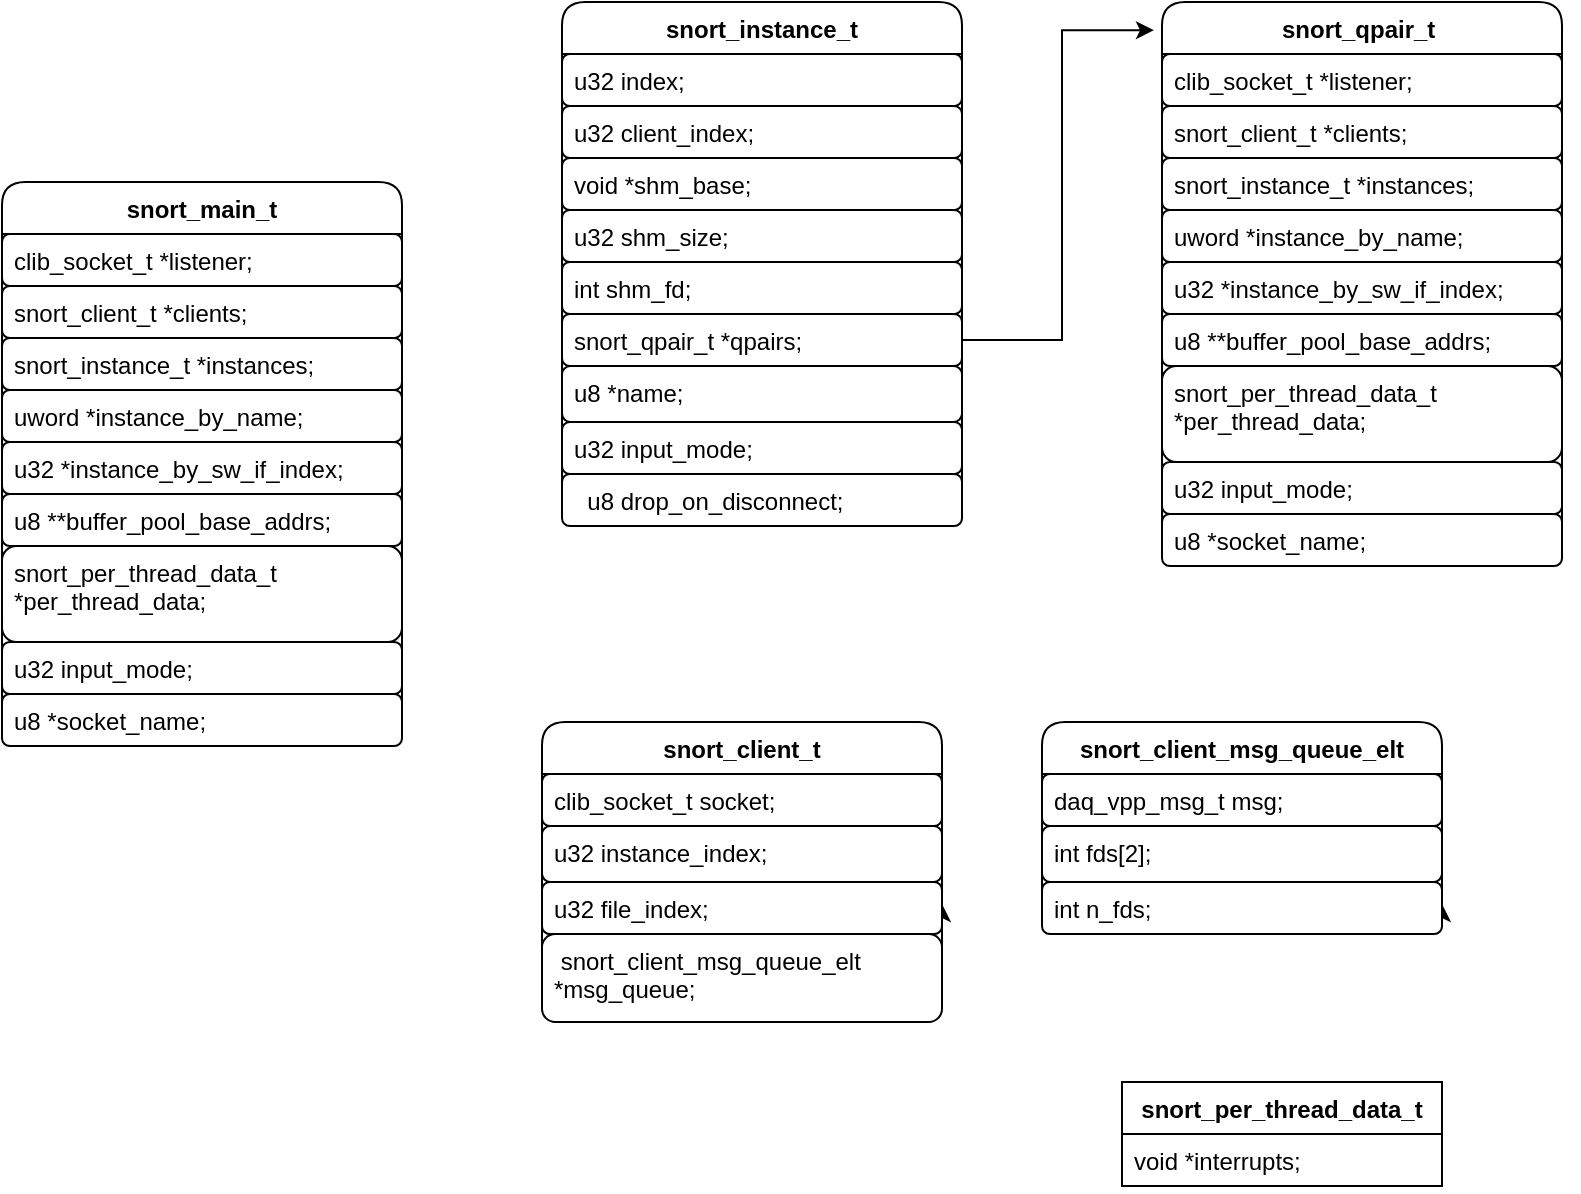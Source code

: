 <mxfile version="21.2.1" type="github">
  <diagram name="第 1 页" id="4dHVfZL8O17O42N6KE4Y">
    <mxGraphModel dx="954" dy="535" grid="1" gridSize="10" guides="1" tooltips="1" connect="1" arrows="1" fold="1" page="1" pageScale="1" pageWidth="827" pageHeight="1169" math="0" shadow="0">
      <root>
        <mxCell id="0" />
        <mxCell id="1" parent="0" />
        <mxCell id="xEn6napEUVvWO5qlfONJ-1" value="snort_main_t" style="swimlane;fontStyle=1;align=center;verticalAlign=top;childLayout=stackLayout;horizontal=1;startSize=26;horizontalStack=0;resizeParent=1;resizeParentMax=0;resizeLast=0;collapsible=1;marginBottom=0;whiteSpace=wrap;html=1;rounded=1;" vertex="1" parent="1">
          <mxGeometry x="80" y="100" width="200" height="282" as="geometry" />
        </mxCell>
        <mxCell id="xEn6napEUVvWO5qlfONJ-2" value="clib_socket_t *listener;" style="text;strokeColor=default;fillColor=default;align=left;verticalAlign=top;spacingLeft=4;spacingRight=4;overflow=hidden;rotatable=0;points=[[0,0.5],[1,0.5]];portConstraint=eastwest;whiteSpace=wrap;html=1;rounded=1;" vertex="1" parent="xEn6napEUVvWO5qlfONJ-1">
          <mxGeometry y="26" width="200" height="26" as="geometry" />
        </mxCell>
        <mxCell id="xEn6napEUVvWO5qlfONJ-4" value="snort_client_t *clients;" style="text;strokeColor=default;fillColor=default;align=left;verticalAlign=top;spacingLeft=4;spacingRight=4;overflow=hidden;rotatable=0;points=[[0,0.5],[1,0.5]];portConstraint=eastwest;whiteSpace=wrap;html=1;rounded=1;" vertex="1" parent="xEn6napEUVvWO5qlfONJ-1">
          <mxGeometry y="52" width="200" height="26" as="geometry" />
        </mxCell>
        <mxCell id="xEn6napEUVvWO5qlfONJ-8" style="edgeStyle=orthogonalEdgeStyle;rounded=0;orthogonalLoop=1;jettySize=auto;html=1;exitX=1;exitY=0.5;exitDx=0;exitDy=0;" edge="1" parent="xEn6napEUVvWO5qlfONJ-1" source="xEn6napEUVvWO5qlfONJ-5">
          <mxGeometry relative="1" as="geometry">
            <mxPoint x="200" y="91" as="targetPoint" />
          </mxGeometry>
        </mxCell>
        <mxCell id="xEn6napEUVvWO5qlfONJ-5" value="snort_instance_t *instances;" style="text;strokeColor=default;fillColor=default;align=left;verticalAlign=top;spacingLeft=4;spacingRight=4;overflow=hidden;rotatable=0;points=[[0,0.5],[1,0.5]];portConstraint=eastwest;whiteSpace=wrap;html=1;rounded=1;" vertex="1" parent="xEn6napEUVvWO5qlfONJ-1">
          <mxGeometry y="78" width="200" height="26" as="geometry" />
        </mxCell>
        <mxCell id="xEn6napEUVvWO5qlfONJ-6" value="uword *instance_by_name;" style="text;strokeColor=default;fillColor=default;align=left;verticalAlign=top;spacingLeft=4;spacingRight=4;overflow=hidden;rotatable=0;points=[[0,0.5],[1,0.5]];portConstraint=eastwest;whiteSpace=wrap;html=1;rounded=1;" vertex="1" parent="xEn6napEUVvWO5qlfONJ-1">
          <mxGeometry y="104" width="200" height="26" as="geometry" />
        </mxCell>
        <mxCell id="xEn6napEUVvWO5qlfONJ-7" value="u32 *instance_by_sw_if_index;" style="text;strokeColor=default;fillColor=default;align=left;verticalAlign=top;spacingLeft=4;spacingRight=4;overflow=hidden;rotatable=0;points=[[0,0.5],[1,0.5]];portConstraint=eastwest;whiteSpace=wrap;html=1;rounded=1;" vertex="1" parent="xEn6napEUVvWO5qlfONJ-1">
          <mxGeometry y="130" width="200" height="26" as="geometry" />
        </mxCell>
        <mxCell id="xEn6napEUVvWO5qlfONJ-9" value="u8 **buffer_pool_base_addrs;" style="text;strokeColor=default;fillColor=default;align=left;verticalAlign=top;spacingLeft=4;spacingRight=4;overflow=hidden;rotatable=0;points=[[0,0.5],[1,0.5]];portConstraint=eastwest;whiteSpace=wrap;html=1;rounded=1;" vertex="1" parent="xEn6napEUVvWO5qlfONJ-1">
          <mxGeometry y="156" width="200" height="26" as="geometry" />
        </mxCell>
        <mxCell id="xEn6napEUVvWO5qlfONJ-10" value="snort_per_thread_data_t *per_thread_data;" style="text;strokeColor=default;fillColor=default;align=left;verticalAlign=top;spacingLeft=4;spacingRight=4;overflow=hidden;rotatable=0;points=[[0,0.5],[1,0.5]];portConstraint=eastwest;whiteSpace=wrap;html=1;rounded=1;" vertex="1" parent="xEn6napEUVvWO5qlfONJ-1">
          <mxGeometry y="182" width="200" height="48" as="geometry" />
        </mxCell>
        <mxCell id="xEn6napEUVvWO5qlfONJ-11" value="u32 input_mode;" style="text;strokeColor=default;fillColor=default;align=left;verticalAlign=top;spacingLeft=4;spacingRight=4;overflow=hidden;rotatable=0;points=[[0,0.5],[1,0.5]];portConstraint=eastwest;whiteSpace=wrap;html=1;rounded=1;" vertex="1" parent="xEn6napEUVvWO5qlfONJ-1">
          <mxGeometry y="230" width="200" height="26" as="geometry" />
        </mxCell>
        <mxCell id="xEn6napEUVvWO5qlfONJ-12" value="u8 *socket_name;" style="text;strokeColor=default;fillColor=default;align=left;verticalAlign=top;spacingLeft=4;spacingRight=4;overflow=hidden;rotatable=0;points=[[0,0.5],[1,0.5]];portConstraint=eastwest;whiteSpace=wrap;html=1;rounded=1;" vertex="1" parent="xEn6napEUVvWO5qlfONJ-1">
          <mxGeometry y="256" width="200" height="26" as="geometry" />
        </mxCell>
        <mxCell id="xEn6napEUVvWO5qlfONJ-13" value="snort_per_thread_data_t" style="swimlane;fontStyle=1;align=center;verticalAlign=top;childLayout=stackLayout;horizontal=1;startSize=26;horizontalStack=0;resizeParent=1;resizeParentMax=0;resizeLast=0;collapsible=1;marginBottom=0;whiteSpace=wrap;html=1;" vertex="1" parent="1">
          <mxGeometry x="640" y="550" width="160" height="52" as="geometry" />
        </mxCell>
        <mxCell id="xEn6napEUVvWO5qlfONJ-14" value="void *interrupts;" style="text;strokeColor=none;fillColor=none;align=left;verticalAlign=top;spacingLeft=4;spacingRight=4;overflow=hidden;rotatable=0;points=[[0,0.5],[1,0.5]];portConstraint=eastwest;whiteSpace=wrap;html=1;" vertex="1" parent="xEn6napEUVvWO5qlfONJ-13">
          <mxGeometry y="26" width="160" height="26" as="geometry" />
        </mxCell>
        <mxCell id="xEn6napEUVvWO5qlfONJ-19" value="snort_qpair_t&amp;nbsp;" style="swimlane;fontStyle=1;align=center;verticalAlign=top;childLayout=stackLayout;horizontal=1;startSize=26;horizontalStack=0;resizeParent=1;resizeParentMax=0;resizeLast=0;collapsible=1;marginBottom=0;whiteSpace=wrap;html=1;rounded=1;" vertex="1" parent="1">
          <mxGeometry x="660" y="10" width="200" height="282" as="geometry" />
        </mxCell>
        <mxCell id="xEn6napEUVvWO5qlfONJ-20" value="clib_socket_t *listener;" style="text;strokeColor=default;fillColor=default;align=left;verticalAlign=top;spacingLeft=4;spacingRight=4;overflow=hidden;rotatable=0;points=[[0,0.5],[1,0.5]];portConstraint=eastwest;whiteSpace=wrap;html=1;rounded=1;" vertex="1" parent="xEn6napEUVvWO5qlfONJ-19">
          <mxGeometry y="26" width="200" height="26" as="geometry" />
        </mxCell>
        <mxCell id="xEn6napEUVvWO5qlfONJ-21" value="snort_client_t *clients;" style="text;strokeColor=default;fillColor=default;align=left;verticalAlign=top;spacingLeft=4;spacingRight=4;overflow=hidden;rotatable=0;points=[[0,0.5],[1,0.5]];portConstraint=eastwest;whiteSpace=wrap;html=1;rounded=1;" vertex="1" parent="xEn6napEUVvWO5qlfONJ-19">
          <mxGeometry y="52" width="200" height="26" as="geometry" />
        </mxCell>
        <mxCell id="xEn6napEUVvWO5qlfONJ-22" style="edgeStyle=orthogonalEdgeStyle;rounded=0;orthogonalLoop=1;jettySize=auto;html=1;exitX=1;exitY=0.5;exitDx=0;exitDy=0;" edge="1" parent="xEn6napEUVvWO5qlfONJ-19" source="xEn6napEUVvWO5qlfONJ-23">
          <mxGeometry relative="1" as="geometry">
            <mxPoint x="200" y="91" as="targetPoint" />
          </mxGeometry>
        </mxCell>
        <mxCell id="xEn6napEUVvWO5qlfONJ-23" value="snort_instance_t *instances;" style="text;strokeColor=default;fillColor=default;align=left;verticalAlign=top;spacingLeft=4;spacingRight=4;overflow=hidden;rotatable=0;points=[[0,0.5],[1,0.5]];portConstraint=eastwest;whiteSpace=wrap;html=1;rounded=1;" vertex="1" parent="xEn6napEUVvWO5qlfONJ-19">
          <mxGeometry y="78" width="200" height="26" as="geometry" />
        </mxCell>
        <mxCell id="xEn6napEUVvWO5qlfONJ-24" value="uword *instance_by_name;" style="text;strokeColor=default;fillColor=default;align=left;verticalAlign=top;spacingLeft=4;spacingRight=4;overflow=hidden;rotatable=0;points=[[0,0.5],[1,0.5]];portConstraint=eastwest;whiteSpace=wrap;html=1;rounded=1;" vertex="1" parent="xEn6napEUVvWO5qlfONJ-19">
          <mxGeometry y="104" width="200" height="26" as="geometry" />
        </mxCell>
        <mxCell id="xEn6napEUVvWO5qlfONJ-25" value="u32 *instance_by_sw_if_index;" style="text;strokeColor=default;fillColor=default;align=left;verticalAlign=top;spacingLeft=4;spacingRight=4;overflow=hidden;rotatable=0;points=[[0,0.5],[1,0.5]];portConstraint=eastwest;whiteSpace=wrap;html=1;rounded=1;" vertex="1" parent="xEn6napEUVvWO5qlfONJ-19">
          <mxGeometry y="130" width="200" height="26" as="geometry" />
        </mxCell>
        <mxCell id="xEn6napEUVvWO5qlfONJ-26" value="u8 **buffer_pool_base_addrs;" style="text;strokeColor=default;fillColor=default;align=left;verticalAlign=top;spacingLeft=4;spacingRight=4;overflow=hidden;rotatable=0;points=[[0,0.5],[1,0.5]];portConstraint=eastwest;whiteSpace=wrap;html=1;rounded=1;" vertex="1" parent="xEn6napEUVvWO5qlfONJ-19">
          <mxGeometry y="156" width="200" height="26" as="geometry" />
        </mxCell>
        <mxCell id="xEn6napEUVvWO5qlfONJ-27" value="snort_per_thread_data_t *per_thread_data;" style="text;strokeColor=default;fillColor=default;align=left;verticalAlign=top;spacingLeft=4;spacingRight=4;overflow=hidden;rotatable=0;points=[[0,0.5],[1,0.5]];portConstraint=eastwest;whiteSpace=wrap;html=1;rounded=1;" vertex="1" parent="xEn6napEUVvWO5qlfONJ-19">
          <mxGeometry y="182" width="200" height="48" as="geometry" />
        </mxCell>
        <mxCell id="xEn6napEUVvWO5qlfONJ-28" value="u32 input_mode;" style="text;strokeColor=default;fillColor=default;align=left;verticalAlign=top;spacingLeft=4;spacingRight=4;overflow=hidden;rotatable=0;points=[[0,0.5],[1,0.5]];portConstraint=eastwest;whiteSpace=wrap;html=1;rounded=1;" vertex="1" parent="xEn6napEUVvWO5qlfONJ-19">
          <mxGeometry y="230" width="200" height="26" as="geometry" />
        </mxCell>
        <mxCell id="xEn6napEUVvWO5qlfONJ-29" value="u8 *socket_name;" style="text;strokeColor=default;fillColor=default;align=left;verticalAlign=top;spacingLeft=4;spacingRight=4;overflow=hidden;rotatable=0;points=[[0,0.5],[1,0.5]];portConstraint=eastwest;whiteSpace=wrap;html=1;rounded=1;" vertex="1" parent="xEn6napEUVvWO5qlfONJ-19">
          <mxGeometry y="256" width="200" height="26" as="geometry" />
        </mxCell>
        <mxCell id="xEn6napEUVvWO5qlfONJ-30" value="snort_instance_t" style="swimlane;fontStyle=1;align=center;verticalAlign=top;childLayout=stackLayout;horizontal=1;startSize=26;horizontalStack=0;resizeParent=1;resizeParentMax=0;resizeLast=0;collapsible=1;marginBottom=0;whiteSpace=wrap;html=1;rounded=1;" vertex="1" parent="1">
          <mxGeometry x="360" y="10" width="200" height="262" as="geometry" />
        </mxCell>
        <mxCell id="xEn6napEUVvWO5qlfONJ-31" value="u32 index;" style="text;strokeColor=default;fillColor=default;align=left;verticalAlign=top;spacingLeft=4;spacingRight=4;overflow=hidden;rotatable=0;points=[[0,0.5],[1,0.5]];portConstraint=eastwest;whiteSpace=wrap;html=1;rounded=1;" vertex="1" parent="xEn6napEUVvWO5qlfONJ-30">
          <mxGeometry y="26" width="200" height="26" as="geometry" />
        </mxCell>
        <mxCell id="xEn6napEUVvWO5qlfONJ-32" value="u32 client_index;" style="text;strokeColor=default;fillColor=default;align=left;verticalAlign=top;spacingLeft=4;spacingRight=4;overflow=hidden;rotatable=0;points=[[0,0.5],[1,0.5]];portConstraint=eastwest;whiteSpace=wrap;html=1;rounded=1;" vertex="1" parent="xEn6napEUVvWO5qlfONJ-30">
          <mxGeometry y="52" width="200" height="26" as="geometry" />
        </mxCell>
        <mxCell id="xEn6napEUVvWO5qlfONJ-33" style="edgeStyle=orthogonalEdgeStyle;rounded=0;orthogonalLoop=1;jettySize=auto;html=1;exitX=1;exitY=0.5;exitDx=0;exitDy=0;" edge="1" parent="xEn6napEUVvWO5qlfONJ-30" source="xEn6napEUVvWO5qlfONJ-34">
          <mxGeometry relative="1" as="geometry">
            <mxPoint x="200" y="91" as="targetPoint" />
          </mxGeometry>
        </mxCell>
        <mxCell id="xEn6napEUVvWO5qlfONJ-34" value="void *shm_base;" style="text;strokeColor=default;fillColor=default;align=left;verticalAlign=top;spacingLeft=4;spacingRight=4;overflow=hidden;rotatable=0;points=[[0,0.5],[1,0.5]];portConstraint=eastwest;whiteSpace=wrap;html=1;rounded=1;" vertex="1" parent="xEn6napEUVvWO5qlfONJ-30">
          <mxGeometry y="78" width="200" height="26" as="geometry" />
        </mxCell>
        <mxCell id="xEn6napEUVvWO5qlfONJ-35" value="u32 shm_size;" style="text;strokeColor=default;fillColor=default;align=left;verticalAlign=top;spacingLeft=4;spacingRight=4;overflow=hidden;rotatable=0;points=[[0,0.5],[1,0.5]];portConstraint=eastwest;whiteSpace=wrap;html=1;rounded=1;" vertex="1" parent="xEn6napEUVvWO5qlfONJ-30">
          <mxGeometry y="104" width="200" height="26" as="geometry" />
        </mxCell>
        <mxCell id="xEn6napEUVvWO5qlfONJ-36" value="int shm_fd;" style="text;strokeColor=default;fillColor=default;align=left;verticalAlign=top;spacingLeft=4;spacingRight=4;overflow=hidden;rotatable=0;points=[[0,0.5],[1,0.5]];portConstraint=eastwest;whiteSpace=wrap;html=1;rounded=1;" vertex="1" parent="xEn6napEUVvWO5qlfONJ-30">
          <mxGeometry y="130" width="200" height="26" as="geometry" />
        </mxCell>
        <mxCell id="xEn6napEUVvWO5qlfONJ-37" value="snort_qpair_t *qpairs;" style="text;strokeColor=default;fillColor=default;align=left;verticalAlign=top;spacingLeft=4;spacingRight=4;overflow=hidden;rotatable=0;points=[[0,0.5],[1,0.5]];portConstraint=eastwest;whiteSpace=wrap;html=1;rounded=1;" vertex="1" parent="xEn6napEUVvWO5qlfONJ-30">
          <mxGeometry y="156" width="200" height="26" as="geometry" />
        </mxCell>
        <mxCell id="xEn6napEUVvWO5qlfONJ-38" value="u8 *name;" style="text;strokeColor=default;fillColor=default;align=left;verticalAlign=top;spacingLeft=4;spacingRight=4;overflow=hidden;rotatable=0;points=[[0,0.5],[1,0.5]];portConstraint=eastwest;whiteSpace=wrap;html=1;rounded=1;" vertex="1" parent="xEn6napEUVvWO5qlfONJ-30">
          <mxGeometry y="182" width="200" height="28" as="geometry" />
        </mxCell>
        <mxCell id="xEn6napEUVvWO5qlfONJ-39" value="u32 input_mode;" style="text;strokeColor=default;fillColor=default;align=left;verticalAlign=top;spacingLeft=4;spacingRight=4;overflow=hidden;rotatable=0;points=[[0,0.5],[1,0.5]];portConstraint=eastwest;whiteSpace=wrap;html=1;rounded=1;" vertex="1" parent="xEn6napEUVvWO5qlfONJ-30">
          <mxGeometry y="210" width="200" height="26" as="geometry" />
        </mxCell>
        <mxCell id="xEn6napEUVvWO5qlfONJ-40" value="&amp;nbsp; u8 drop_on_disconnect;" style="text;strokeColor=default;fillColor=default;align=left;verticalAlign=top;spacingLeft=4;spacingRight=4;overflow=hidden;rotatable=0;points=[[0,0.5],[1,0.5]];portConstraint=eastwest;whiteSpace=wrap;html=1;rounded=1;" vertex="1" parent="xEn6napEUVvWO5qlfONJ-30">
          <mxGeometry y="236" width="200" height="26" as="geometry" />
        </mxCell>
        <mxCell id="xEn6napEUVvWO5qlfONJ-41" value="snort_client_msg_queue_elt" style="swimlane;fontStyle=1;align=center;verticalAlign=top;childLayout=stackLayout;horizontal=1;startSize=26;horizontalStack=0;resizeParent=1;resizeParentMax=0;resizeLast=0;collapsible=1;marginBottom=0;whiteSpace=wrap;html=1;rounded=1;" vertex="1" parent="1">
          <mxGeometry x="600" y="370" width="200" height="106" as="geometry" />
        </mxCell>
        <mxCell id="xEn6napEUVvWO5qlfONJ-42" value="daq_vpp_msg_t msg;" style="text;strokeColor=default;fillColor=default;align=left;verticalAlign=top;spacingLeft=4;spacingRight=4;overflow=hidden;rotatable=0;points=[[0,0.5],[1,0.5]];portConstraint=eastwest;whiteSpace=wrap;html=1;rounded=1;" vertex="1" parent="xEn6napEUVvWO5qlfONJ-41">
          <mxGeometry y="26" width="200" height="26" as="geometry" />
        </mxCell>
        <mxCell id="xEn6napEUVvWO5qlfONJ-44" style="edgeStyle=orthogonalEdgeStyle;rounded=0;orthogonalLoop=1;jettySize=auto;html=1;exitX=1;exitY=0.5;exitDx=0;exitDy=0;" edge="1" parent="xEn6napEUVvWO5qlfONJ-41" source="xEn6napEUVvWO5qlfONJ-45">
          <mxGeometry relative="1" as="geometry">
            <mxPoint x="200" y="91" as="targetPoint" />
          </mxGeometry>
        </mxCell>
        <mxCell id="xEn6napEUVvWO5qlfONJ-43" value="int fds[2];" style="text;strokeColor=default;fillColor=default;align=left;verticalAlign=top;spacingLeft=4;spacingRight=4;overflow=hidden;rotatable=0;points=[[0,0.5],[1,0.5]];portConstraint=eastwest;whiteSpace=wrap;html=1;rounded=1;" vertex="1" parent="xEn6napEUVvWO5qlfONJ-41">
          <mxGeometry y="52" width="200" height="28" as="geometry" />
        </mxCell>
        <mxCell id="xEn6napEUVvWO5qlfONJ-45" value="int n_fds;" style="text;strokeColor=default;fillColor=default;align=left;verticalAlign=top;spacingLeft=4;spacingRight=4;overflow=hidden;rotatable=0;points=[[0,0.5],[1,0.5]];portConstraint=eastwest;whiteSpace=wrap;html=1;rounded=1;" vertex="1" parent="xEn6napEUVvWO5qlfONJ-41">
          <mxGeometry y="80" width="200" height="26" as="geometry" />
        </mxCell>
        <mxCell id="xEn6napEUVvWO5qlfONJ-52" value="snort_client_t" style="swimlane;fontStyle=1;align=center;verticalAlign=top;childLayout=stackLayout;horizontal=1;startSize=26;horizontalStack=0;resizeParent=1;resizeParentMax=0;resizeLast=0;collapsible=1;marginBottom=0;whiteSpace=wrap;html=1;rounded=1;" vertex="1" parent="1">
          <mxGeometry x="350" y="370" width="200" height="150" as="geometry" />
        </mxCell>
        <mxCell id="xEn6napEUVvWO5qlfONJ-53" value="clib_socket_t socket;" style="text;strokeColor=default;fillColor=default;align=left;verticalAlign=top;spacingLeft=4;spacingRight=4;overflow=hidden;rotatable=0;points=[[0,0.5],[1,0.5]];portConstraint=eastwest;whiteSpace=wrap;html=1;rounded=1;" vertex="1" parent="xEn6napEUVvWO5qlfONJ-52">
          <mxGeometry y="26" width="200" height="26" as="geometry" />
        </mxCell>
        <mxCell id="xEn6napEUVvWO5qlfONJ-54" style="edgeStyle=orthogonalEdgeStyle;rounded=0;orthogonalLoop=1;jettySize=auto;html=1;exitX=1;exitY=0.5;exitDx=0;exitDy=0;" edge="1" parent="xEn6napEUVvWO5qlfONJ-52" source="xEn6napEUVvWO5qlfONJ-56">
          <mxGeometry relative="1" as="geometry">
            <mxPoint x="200" y="91" as="targetPoint" />
          </mxGeometry>
        </mxCell>
        <mxCell id="xEn6napEUVvWO5qlfONJ-55" value="u32 instance_index;" style="text;strokeColor=default;fillColor=default;align=left;verticalAlign=top;spacingLeft=4;spacingRight=4;overflow=hidden;rotatable=0;points=[[0,0.5],[1,0.5]];portConstraint=eastwest;whiteSpace=wrap;html=1;rounded=1;" vertex="1" parent="xEn6napEUVvWO5qlfONJ-52">
          <mxGeometry y="52" width="200" height="28" as="geometry" />
        </mxCell>
        <mxCell id="xEn6napEUVvWO5qlfONJ-56" value="u32 file_index;" style="text;strokeColor=default;fillColor=default;align=left;verticalAlign=top;spacingLeft=4;spacingRight=4;overflow=hidden;rotatable=0;points=[[0,0.5],[1,0.5]];portConstraint=eastwest;whiteSpace=wrap;html=1;rounded=1;" vertex="1" parent="xEn6napEUVvWO5qlfONJ-52">
          <mxGeometry y="80" width="200" height="26" as="geometry" />
        </mxCell>
        <mxCell id="xEn6napEUVvWO5qlfONJ-57" value="&amp;nbsp;snort_client_msg_queue_elt *msg_queue;" style="text;strokeColor=default;fillColor=default;align=left;verticalAlign=top;spacingLeft=4;spacingRight=4;overflow=hidden;rotatable=0;points=[[0,0.5],[1,0.5]];portConstraint=eastwest;whiteSpace=wrap;html=1;rounded=1;" vertex="1" parent="xEn6napEUVvWO5qlfONJ-52">
          <mxGeometry y="106" width="200" height="44" as="geometry" />
        </mxCell>
        <mxCell id="xEn6napEUVvWO5qlfONJ-58" style="edgeStyle=orthogonalEdgeStyle;rounded=0;orthogonalLoop=1;jettySize=auto;html=1;exitX=1;exitY=0.5;exitDx=0;exitDy=0;entryX=-0.02;entryY=0.05;entryDx=0;entryDy=0;entryPerimeter=0;" edge="1" parent="1" source="xEn6napEUVvWO5qlfONJ-37" target="xEn6napEUVvWO5qlfONJ-19">
          <mxGeometry relative="1" as="geometry" />
        </mxCell>
      </root>
    </mxGraphModel>
  </diagram>
</mxfile>

